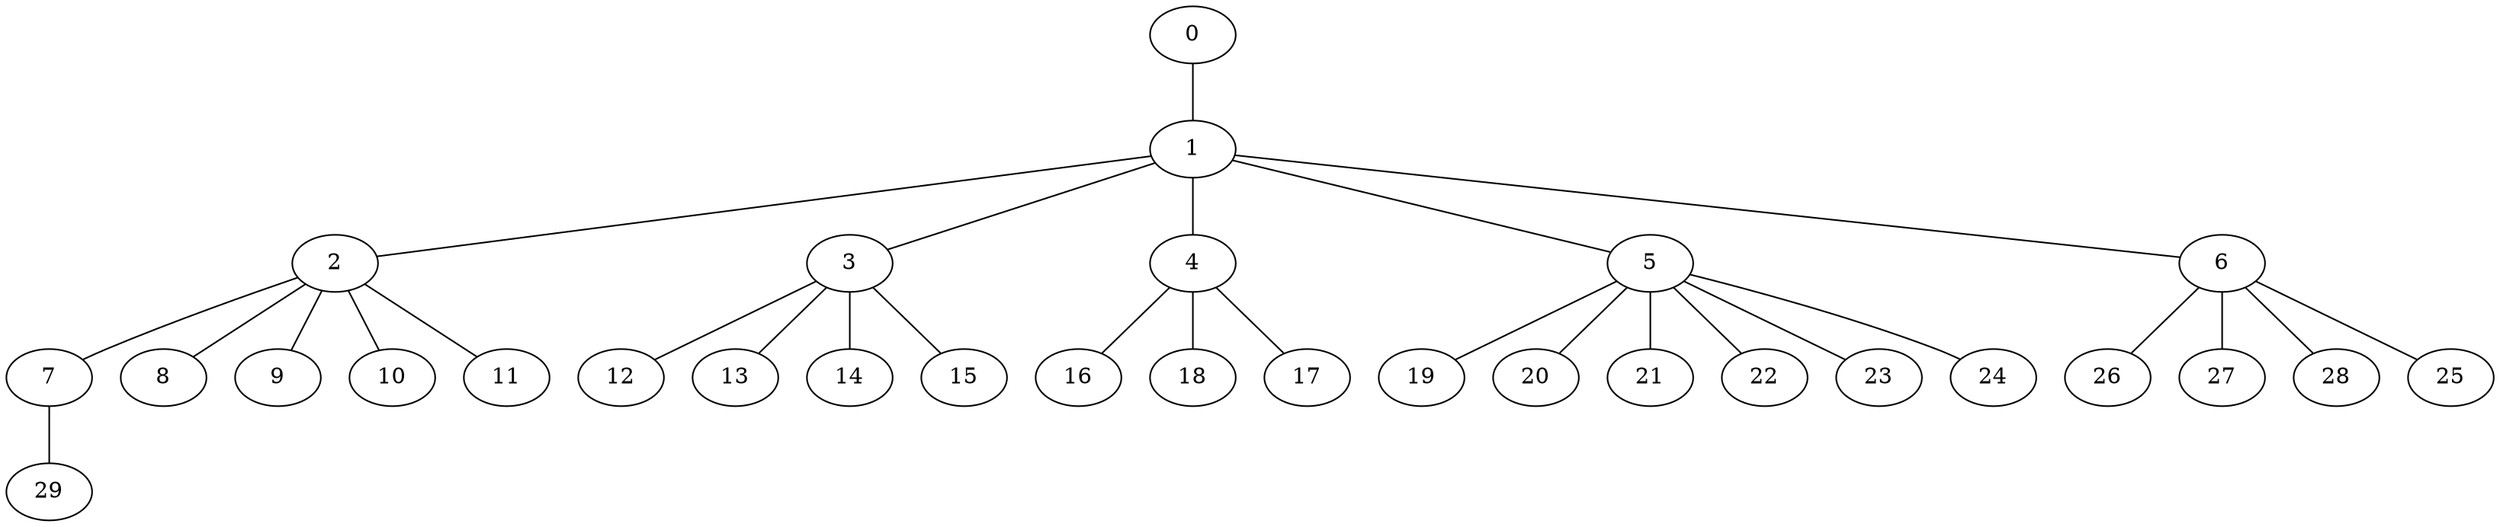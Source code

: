 
graph graphname {
    0 -- 1
1 -- 2
1 -- 3
1 -- 4
1 -- 5
1 -- 6
2 -- 7
2 -- 8
2 -- 9
2 -- 10
2 -- 11
3 -- 12
3 -- 13
3 -- 14
3 -- 15
4 -- 16
4 -- 18
4 -- 17
5 -- 19
5 -- 20
5 -- 21
5 -- 22
5 -- 23
5 -- 24
6 -- 26
6 -- 27
6 -- 28
6 -- 25
7 -- 29

}
